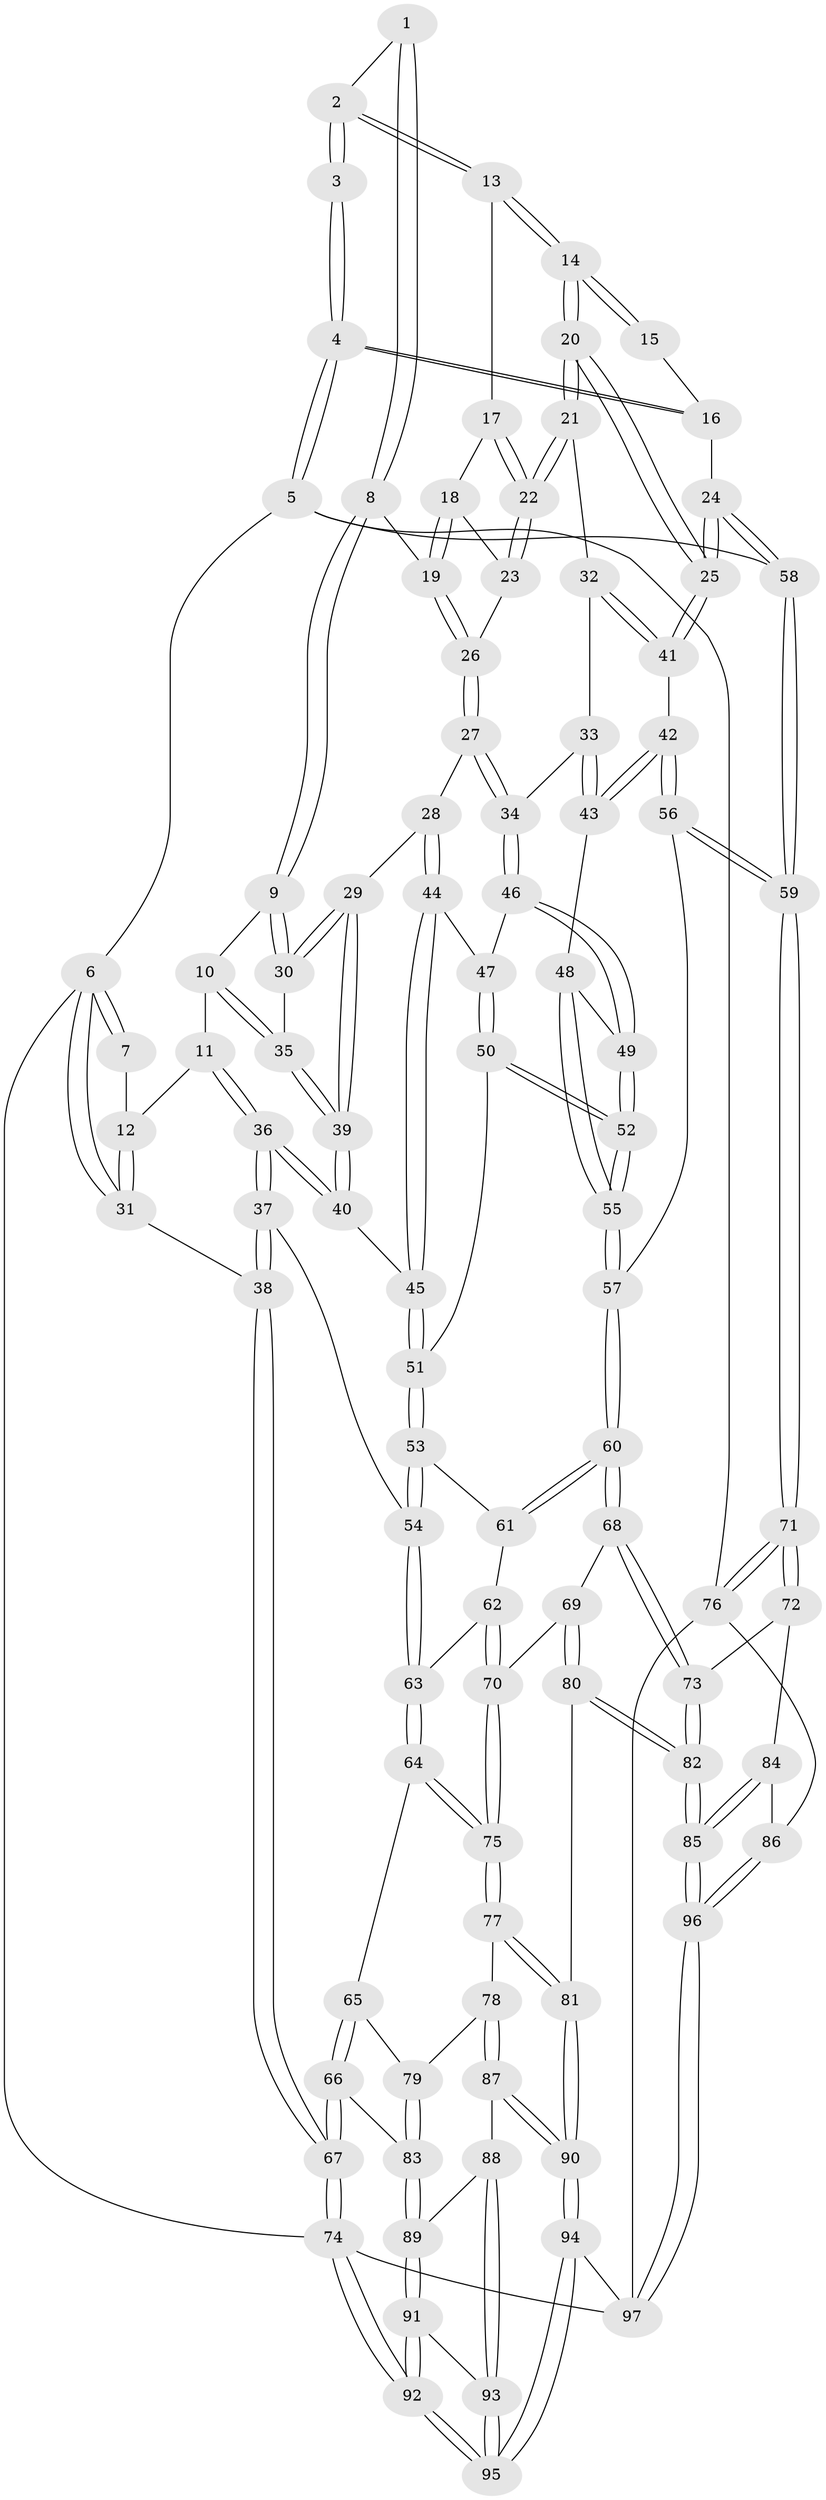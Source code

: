 // Generated by graph-tools (version 1.1) at 2025/27/03/09/25 03:27:05]
// undirected, 97 vertices, 239 edges
graph export_dot {
graph [start="1"]
  node [color=gray90,style=filled];
  1 [pos="+0.3001631077931891+0"];
  2 [pos="+0.7013576525280869+0"];
  3 [pos="+1+0"];
  4 [pos="+1+0"];
  5 [pos="+1+0"];
  6 [pos="+0+0"];
  7 [pos="+0.27593921747782296+0"];
  8 [pos="+0.4046318363167753+0.08641406830235235"];
  9 [pos="+0.35549283822078415+0.12262743532810316"];
  10 [pos="+0.33938133376446994+0.1332220880355594"];
  11 [pos="+0.26743808966869265+0.12683053759661578"];
  12 [pos="+0.22763778198118928+0.08736171631305147"];
  13 [pos="+0.6854996388719574+0"];
  14 [pos="+0.8173943616810676+0.17443089143141557"];
  15 [pos="+0.8974714916541016+0.06188517198041756"];
  16 [pos="+0.9212515153029349+0.12567125624060613"];
  17 [pos="+0.6790341604896695+0"];
  18 [pos="+0.4459054950567231+0.07897187053480939"];
  19 [pos="+0.42255381877773474+0.09149609449944665"];
  20 [pos="+0.8299540030213608+0.22911205276455338"];
  21 [pos="+0.613640111416185+0.13698290334942306"];
  22 [pos="+0.6147030946505727+0.10645632808728063"];
  23 [pos="+0.5682980759866142+0.10713636080683753"];
  24 [pos="+0.8638366288134063+0.2773110732378542"];
  25 [pos="+0.8532096950053507+0.2747737771113594"];
  26 [pos="+0.45290688900821335+0.13275056642340333"];
  27 [pos="+0.4792778114602424+0.19733464527375166"];
  28 [pos="+0.47312467345910847+0.204343309741159"];
  29 [pos="+0.44214348097436407+0.21220347590598987"];
  30 [pos="+0.43542472194638876+0.20807647468580087"];
  31 [pos="+0+0.21108933281922754"];
  32 [pos="+0.6018243179527332+0.16548312235255314"];
  33 [pos="+0.5975048671618769+0.17447335930503574"];
  34 [pos="+0.5739285448036775+0.2002151751025686"];
  35 [pos="+0.34833331958002156+0.16620562331894984"];
  36 [pos="+0.21730742020678698+0.3328700753839294"];
  37 [pos="+0.07659127031994836+0.4504936117879258"];
  38 [pos="+0+0.42501716875541967"];
  39 [pos="+0.3566400473163898+0.2656974238222001"];
  40 [pos="+0.34618056570626193+0.2915875916001239"];
  41 [pos="+0.825551800655503+0.2890288210828311"];
  42 [pos="+0.7838923189867688+0.3122102039198368"];
  43 [pos="+0.7474530721450372+0.31326128293392785"];
  44 [pos="+0.47135162983426904+0.24443077538004238"];
  45 [pos="+0.40540231668387666+0.3248533679285749"];
  46 [pos="+0.5746049600241073+0.21316563918767464"];
  47 [pos="+0.5027573591722349+0.30331928661616503"];
  48 [pos="+0.7103413929405655+0.32313558374344026"];
  49 [pos="+0.5993252706818583+0.2910532893652459"];
  50 [pos="+0.5003026892560087+0.3906664576149281"];
  51 [pos="+0.4710614195580832+0.39448365778754846"];
  52 [pos="+0.52107409626367+0.3953728925755176"];
  53 [pos="+0.4145164161836198+0.45633141194189836"];
  54 [pos="+0.15723349200167516+0.5130491330237115"];
  55 [pos="+0.5854712632974823+0.44735307483270564"];
  56 [pos="+0.7124755312170079+0.5637670055526253"];
  57 [pos="+0.647834808762164+0.5875257509715409"];
  58 [pos="+1+0.38993370103676644"];
  59 [pos="+1+0.6003491949832203"];
  60 [pos="+0.6364937025091847+0.6050055961719054"];
  61 [pos="+0.48775587860420627+0.6121661327779399"];
  62 [pos="+0.4232649460842338+0.6504508113403316"];
  63 [pos="+0.1863345434064085+0.5593890530428529"];
  64 [pos="+0.2066605926275875+0.7168942985952536"];
  65 [pos="+0.19906405670874183+0.7432958024845038"];
  66 [pos="+0+0.8195046292088451"];
  67 [pos="+0+0.8023224156451045"];
  68 [pos="+0.6470105332008362+0.7104265951485103"];
  69 [pos="+0.5944784152495494+0.7750360212295927"];
  70 [pos="+0.41621919304059235+0.7686736030333549"];
  71 [pos="+1+0.644558940944737"];
  72 [pos="+0.9433939469835435+0.7528831913829057"];
  73 [pos="+0.7617687910063333+0.8003891614355385"];
  74 [pos="+0+1"];
  75 [pos="+0.40059591624462537+0.7923271180380221"];
  76 [pos="+1+0.7767327613308425"];
  77 [pos="+0.40014753800210434+0.7986806695628508"];
  78 [pos="+0.26981782952660843+0.865212394425187"];
  79 [pos="+0.20181502993439626+0.8150598481111669"];
  80 [pos="+0.5720014377026427+0.8915836202350731"];
  81 [pos="+0.4456236856103638+0.9359343790427532"];
  82 [pos="+0.7293584876651454+1"];
  83 [pos="+0.14638123454306504+0.8835557888012191"];
  84 [pos="+0.8985748566170226+0.8567247096524356"];
  85 [pos="+0.7465068774038337+1"];
  86 [pos="+0.9157324347678556+0.9785004048068416"];
  87 [pos="+0.28981474492163595+0.9331775810270875"];
  88 [pos="+0.2582752093505212+0.9418190308484419"];
  89 [pos="+0.14631013273609847+0.8940812099195254"];
  90 [pos="+0.40167272561703893+1"];
  91 [pos="+0.135254883417039+0.9449952753045734"];
  92 [pos="+0+1"];
  93 [pos="+0.21204261300900662+0.9737209130597062"];
  94 [pos="+0.39974490036492694+1"];
  95 [pos="+0.271338575602118+1"];
  96 [pos="+0.76432523764988+1"];
  97 [pos="+0.7620295410096998+1"];
  1 -- 2;
  1 -- 8;
  1 -- 8;
  2 -- 3;
  2 -- 3;
  2 -- 13;
  2 -- 13;
  3 -- 4;
  3 -- 4;
  4 -- 5;
  4 -- 5;
  4 -- 16;
  4 -- 16;
  5 -- 6;
  5 -- 58;
  5 -- 76;
  6 -- 7;
  6 -- 7;
  6 -- 31;
  6 -- 31;
  6 -- 74;
  7 -- 12;
  8 -- 9;
  8 -- 9;
  8 -- 19;
  9 -- 10;
  9 -- 30;
  9 -- 30;
  10 -- 11;
  10 -- 35;
  10 -- 35;
  11 -- 12;
  11 -- 36;
  11 -- 36;
  12 -- 31;
  12 -- 31;
  13 -- 14;
  13 -- 14;
  13 -- 17;
  14 -- 15;
  14 -- 15;
  14 -- 20;
  14 -- 20;
  15 -- 16;
  16 -- 24;
  17 -- 18;
  17 -- 22;
  17 -- 22;
  18 -- 19;
  18 -- 19;
  18 -- 23;
  19 -- 26;
  19 -- 26;
  20 -- 21;
  20 -- 21;
  20 -- 25;
  20 -- 25;
  21 -- 22;
  21 -- 22;
  21 -- 32;
  22 -- 23;
  22 -- 23;
  23 -- 26;
  24 -- 25;
  24 -- 25;
  24 -- 58;
  24 -- 58;
  25 -- 41;
  25 -- 41;
  26 -- 27;
  26 -- 27;
  27 -- 28;
  27 -- 34;
  27 -- 34;
  28 -- 29;
  28 -- 44;
  28 -- 44;
  29 -- 30;
  29 -- 30;
  29 -- 39;
  29 -- 39;
  30 -- 35;
  31 -- 38;
  32 -- 33;
  32 -- 41;
  32 -- 41;
  33 -- 34;
  33 -- 43;
  33 -- 43;
  34 -- 46;
  34 -- 46;
  35 -- 39;
  35 -- 39;
  36 -- 37;
  36 -- 37;
  36 -- 40;
  36 -- 40;
  37 -- 38;
  37 -- 38;
  37 -- 54;
  38 -- 67;
  38 -- 67;
  39 -- 40;
  39 -- 40;
  40 -- 45;
  41 -- 42;
  42 -- 43;
  42 -- 43;
  42 -- 56;
  42 -- 56;
  43 -- 48;
  44 -- 45;
  44 -- 45;
  44 -- 47;
  45 -- 51;
  45 -- 51;
  46 -- 47;
  46 -- 49;
  46 -- 49;
  47 -- 50;
  47 -- 50;
  48 -- 49;
  48 -- 55;
  48 -- 55;
  49 -- 52;
  49 -- 52;
  50 -- 51;
  50 -- 52;
  50 -- 52;
  51 -- 53;
  51 -- 53;
  52 -- 55;
  52 -- 55;
  53 -- 54;
  53 -- 54;
  53 -- 61;
  54 -- 63;
  54 -- 63;
  55 -- 57;
  55 -- 57;
  56 -- 57;
  56 -- 59;
  56 -- 59;
  57 -- 60;
  57 -- 60;
  58 -- 59;
  58 -- 59;
  59 -- 71;
  59 -- 71;
  60 -- 61;
  60 -- 61;
  60 -- 68;
  60 -- 68;
  61 -- 62;
  62 -- 63;
  62 -- 70;
  62 -- 70;
  63 -- 64;
  63 -- 64;
  64 -- 65;
  64 -- 75;
  64 -- 75;
  65 -- 66;
  65 -- 66;
  65 -- 79;
  66 -- 67;
  66 -- 67;
  66 -- 83;
  67 -- 74;
  67 -- 74;
  68 -- 69;
  68 -- 73;
  68 -- 73;
  69 -- 70;
  69 -- 80;
  69 -- 80;
  70 -- 75;
  70 -- 75;
  71 -- 72;
  71 -- 72;
  71 -- 76;
  71 -- 76;
  72 -- 73;
  72 -- 84;
  73 -- 82;
  73 -- 82;
  74 -- 92;
  74 -- 92;
  74 -- 97;
  75 -- 77;
  75 -- 77;
  76 -- 86;
  76 -- 97;
  77 -- 78;
  77 -- 81;
  77 -- 81;
  78 -- 79;
  78 -- 87;
  78 -- 87;
  79 -- 83;
  79 -- 83;
  80 -- 81;
  80 -- 82;
  80 -- 82;
  81 -- 90;
  81 -- 90;
  82 -- 85;
  82 -- 85;
  83 -- 89;
  83 -- 89;
  84 -- 85;
  84 -- 85;
  84 -- 86;
  85 -- 96;
  85 -- 96;
  86 -- 96;
  86 -- 96;
  87 -- 88;
  87 -- 90;
  87 -- 90;
  88 -- 89;
  88 -- 93;
  88 -- 93;
  89 -- 91;
  89 -- 91;
  90 -- 94;
  90 -- 94;
  91 -- 92;
  91 -- 92;
  91 -- 93;
  92 -- 95;
  92 -- 95;
  93 -- 95;
  93 -- 95;
  94 -- 95;
  94 -- 95;
  94 -- 97;
  96 -- 97;
  96 -- 97;
}
